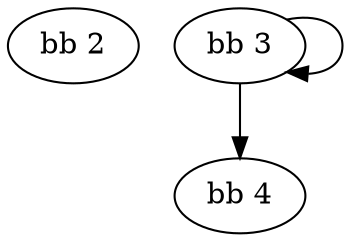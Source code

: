 digraph G {
	graph [dpi=106];
	node [label="\N"];
	graph [bb="0,0,145,108"];
	<bb 2> [pos="27,90", width="0.75413", height="0.5"];
	<bb 3> [pos="100,90", width="0.75413", height="0.5"];
	<bb 4> [pos="100,18", width="0.75413", height="0.5"];
	<bb 3> -> <bb 3> [pos="e,119.9,77.568 119.9,102.43 132.69,105.68 145,101.53 145,90 145,81.622 138.5,77.143 130.04,76.564"];
	<bb 3> -> <bb 4> [pos="e,100,36.104 100,71.697 100,63.983 100,54.712 100,46.112"];
}
